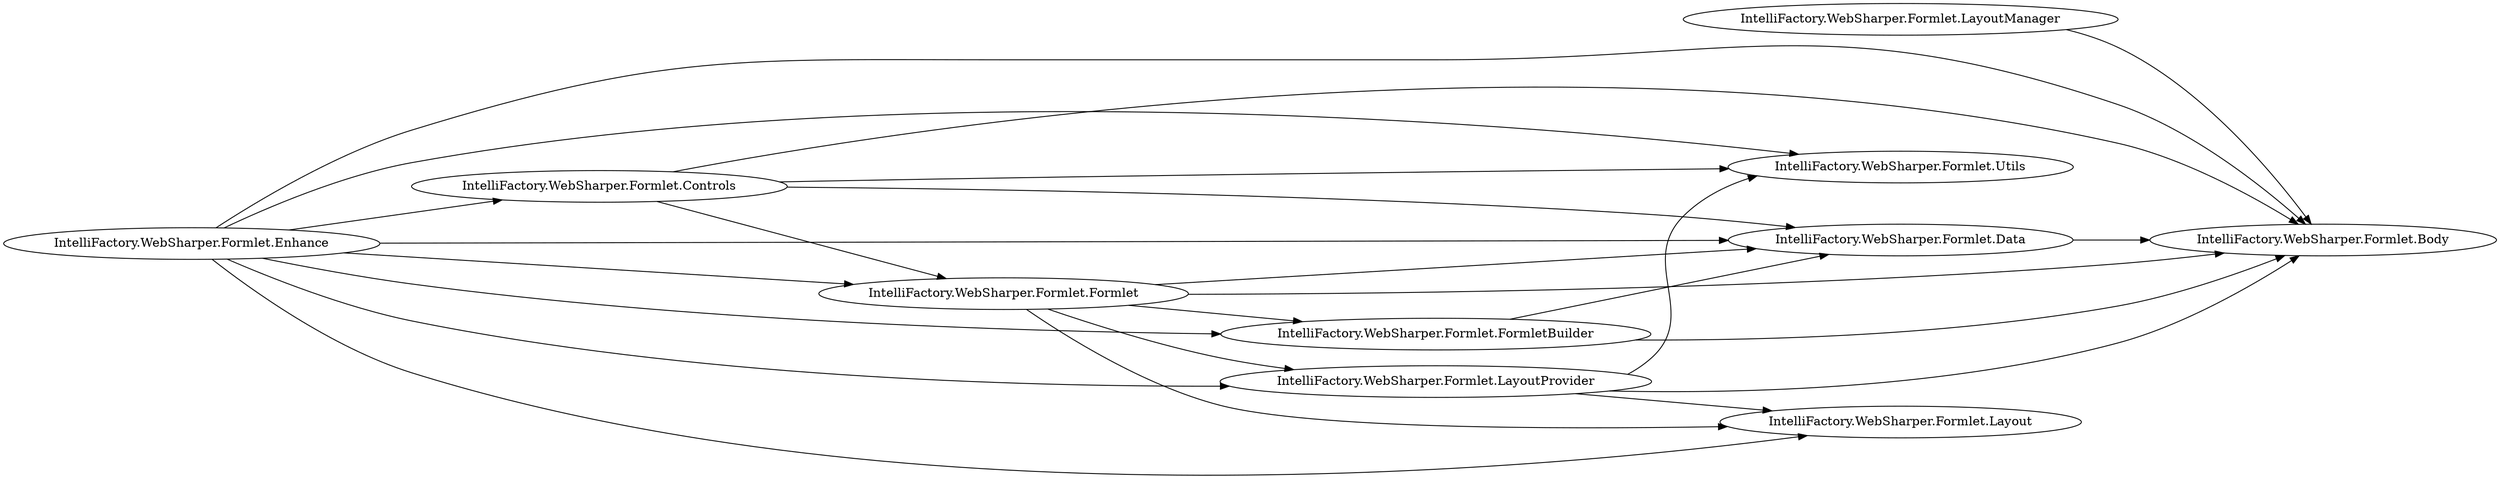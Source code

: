 digraph G {
    page="40,60"; 
    ratio=auto;
    rankdir=LR;
    fontsize=10;
   "IntelliFactory.WebSharper.Formlet.Controls" -> { rank=none; "IntelliFactory.WebSharper.Formlet.Body"; "IntelliFactory.WebSharper.Formlet.Data"; "IntelliFactory.WebSharper.Formlet.Formlet"; "IntelliFactory.WebSharper.Formlet.Utils" }
   "IntelliFactory.WebSharper.Formlet.Data" -> { rank=none; "IntelliFactory.WebSharper.Formlet.Body" }
   "IntelliFactory.WebSharper.Formlet.Enhance" -> { rank=none; "IntelliFactory.WebSharper.Formlet.Body"; "IntelliFactory.WebSharper.Formlet.Controls"; "IntelliFactory.WebSharper.Formlet.Data"; "IntelliFactory.WebSharper.Formlet.Formlet"; "IntelliFactory.WebSharper.Formlet.FormletBuilder"; "IntelliFactory.WebSharper.Formlet.Layout"; "IntelliFactory.WebSharper.Formlet.LayoutProvider"; "IntelliFactory.WebSharper.Formlet.Utils" }
   "IntelliFactory.WebSharper.Formlet.Formlet" -> { rank=none; "IntelliFactory.WebSharper.Formlet.Body"; "IntelliFactory.WebSharper.Formlet.Data"; "IntelliFactory.WebSharper.Formlet.FormletBuilder"; "IntelliFactory.WebSharper.Formlet.Layout"; "IntelliFactory.WebSharper.Formlet.LayoutProvider" }
   "IntelliFactory.WebSharper.Formlet.FormletBuilder" -> { rank=none; "IntelliFactory.WebSharper.Formlet.Body"; "IntelliFactory.WebSharper.Formlet.Data" }
   "IntelliFactory.WebSharper.Formlet.LayoutManager" -> { rank=none; "IntelliFactory.WebSharper.Formlet.Body" }
   "IntelliFactory.WebSharper.Formlet.LayoutProvider" -> { rank=none; "IntelliFactory.WebSharper.Formlet.Body"; "IntelliFactory.WebSharper.Formlet.Layout"; "IntelliFactory.WebSharper.Formlet.Utils" }
   }
